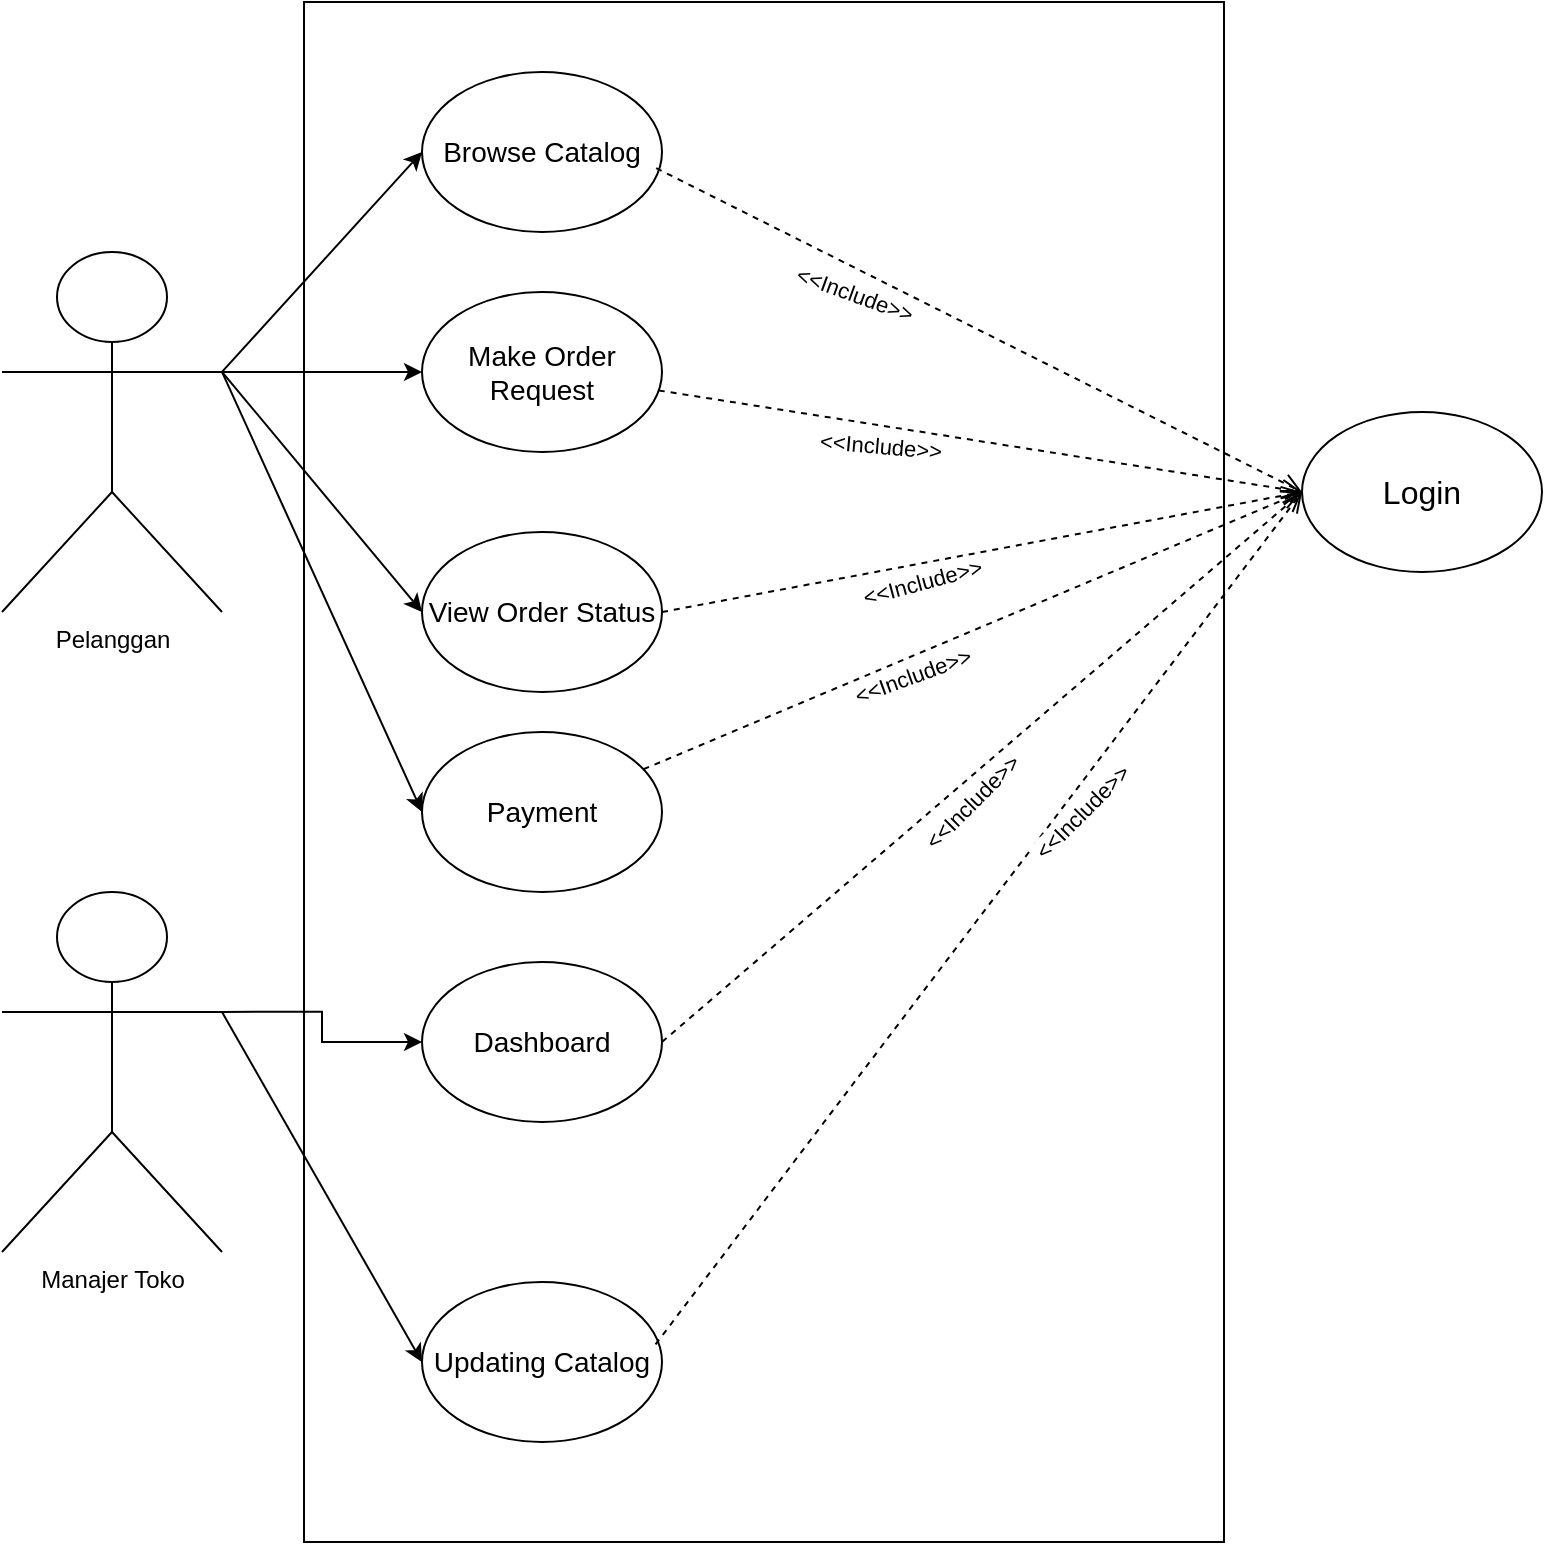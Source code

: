 <mxfile version="24.4.3" type="device">
  <diagram name="Page-1" id="3pw00_N_Ryuk0Ga8qiZI">
    <mxGraphModel dx="1793" dy="835" grid="1" gridSize="10" guides="1" tooltips="1" connect="1" arrows="1" fold="1" page="1" pageScale="1" pageWidth="1169" pageHeight="827" math="0" shadow="0">
      <root>
        <mxCell id="0" />
        <mxCell id="1" parent="0" />
        <mxCell id="RRUcxKm59NHoPgEMislD-31" value="" style="rounded=0;whiteSpace=wrap;html=1;rotation=90;movable=0;resizable=0;rotatable=0;deletable=0;editable=0;locked=1;connectable=0;" vertex="1" parent="1">
          <mxGeometry x="36" y="195" width="770" height="460" as="geometry" />
        </mxCell>
        <mxCell id="RRUcxKm59NHoPgEMislD-32" value="Pelanggan" style="shape=umlActor;verticalLabelPosition=bottom;verticalAlign=top;html=1;outlineConnect=0;movable=1;resizable=1;rotatable=1;deletable=1;editable=1;locked=0;connectable=1;" vertex="1" parent="1">
          <mxGeometry x="40" y="165" width="110" height="180" as="geometry" />
        </mxCell>
        <mxCell id="RRUcxKm59NHoPgEMislD-65" style="edgeStyle=orthogonalEdgeStyle;rounded=0;orthogonalLoop=1;jettySize=auto;html=1;exitX=1;exitY=0.333;exitDx=0;exitDy=0;exitPerimeter=0;" edge="1" parent="1" source="RRUcxKm59NHoPgEMislD-33" target="RRUcxKm59NHoPgEMislD-64">
          <mxGeometry relative="1" as="geometry" />
        </mxCell>
        <mxCell id="RRUcxKm59NHoPgEMislD-33" value="Manajer Toko" style="shape=umlActor;verticalLabelPosition=bottom;verticalAlign=top;html=1;outlineConnect=0;movable=1;resizable=1;rotatable=1;deletable=1;editable=1;locked=0;connectable=1;" vertex="1" parent="1">
          <mxGeometry x="40" y="485" width="110" height="180" as="geometry" />
        </mxCell>
        <mxCell id="RRUcxKm59NHoPgEMislD-34" value="&lt;font style=&quot;font-size: 14px;&quot;&gt;Browse Catalog&lt;/font&gt;" style="ellipse;whiteSpace=wrap;html=1;movable=1;resizable=1;rotatable=1;deletable=1;editable=1;locked=0;connectable=1;" vertex="1" parent="1">
          <mxGeometry x="250" y="75" width="120" height="80" as="geometry" />
        </mxCell>
        <mxCell id="RRUcxKm59NHoPgEMislD-35" value="&lt;span style=&quot;font-size: 14px;&quot;&gt;Make Order Request&lt;/span&gt;" style="ellipse;whiteSpace=wrap;html=1;movable=1;resizable=1;rotatable=1;deletable=1;editable=1;locked=0;connectable=1;" vertex="1" parent="1">
          <mxGeometry x="250" y="185" width="120" height="80" as="geometry" />
        </mxCell>
        <mxCell id="RRUcxKm59NHoPgEMislD-36" value="&lt;font style=&quot;font-size: 14px;&quot;&gt;View Order Status&lt;/font&gt;" style="ellipse;whiteSpace=wrap;html=1;movable=1;resizable=1;rotatable=1;deletable=1;editable=1;locked=0;connectable=1;" vertex="1" parent="1">
          <mxGeometry x="250" y="305" width="120" height="80" as="geometry" />
        </mxCell>
        <mxCell id="RRUcxKm59NHoPgEMislD-37" value="&lt;font size=&quot;3&quot;&gt;Login&lt;/font&gt;" style="ellipse;whiteSpace=wrap;html=1;movable=1;resizable=1;rotatable=1;deletable=1;editable=1;locked=0;connectable=1;" vertex="1" parent="1">
          <mxGeometry x="690" y="245" width="120" height="80" as="geometry" />
        </mxCell>
        <mxCell id="RRUcxKm59NHoPgEMislD-38" value="" style="html=1;verticalAlign=bottom;endArrow=open;dashed=1;endSize=8;curved=0;rounded=0;movable=1;resizable=1;rotatable=1;deletable=1;editable=1;locked=0;connectable=1;entryX=0;entryY=0.5;entryDx=0;entryDy=0;exitX=1;exitY=0.5;exitDx=0;exitDy=0;" edge="1" parent="1" source="RRUcxKm59NHoPgEMislD-36" target="RRUcxKm59NHoPgEMislD-37">
          <mxGeometry relative="1" as="geometry">
            <mxPoint x="430" y="335" as="sourcePoint" />
            <mxPoint x="470" y="425" as="targetPoint" />
          </mxGeometry>
        </mxCell>
        <mxCell id="RRUcxKm59NHoPgEMislD-39" value="&amp;lt;&amp;lt;Include&amp;gt;&amp;gt;" style="edgeLabel;html=1;align=center;verticalAlign=middle;resizable=1;points=[];rotation=-15;movable=1;rotatable=1;deletable=1;editable=1;locked=0;connectable=1;" vertex="1" connectable="0" parent="RRUcxKm59NHoPgEMislD-38">
          <mxGeometry x="-0.102" y="2" relative="1" as="geometry">
            <mxPoint x="-13" y="14" as="offset" />
          </mxGeometry>
        </mxCell>
        <mxCell id="RRUcxKm59NHoPgEMislD-40" value="" style="html=1;verticalAlign=bottom;endArrow=open;dashed=1;endSize=8;curved=0;rounded=0;entryX=0;entryY=0.5;entryDx=0;entryDy=0;movable=1;resizable=1;rotatable=1;deletable=1;editable=1;locked=0;connectable=1;" edge="1" parent="1" source="RRUcxKm59NHoPgEMislD-35" target="RRUcxKm59NHoPgEMislD-37">
          <mxGeometry relative="1" as="geometry">
            <mxPoint x="400" y="326" as="sourcePoint" />
            <mxPoint x="471" y="404" as="targetPoint" />
          </mxGeometry>
        </mxCell>
        <mxCell id="RRUcxKm59NHoPgEMislD-41" value="&amp;lt;&amp;lt;Include&amp;gt;&amp;gt;" style="edgeLabel;html=1;align=center;verticalAlign=middle;resizable=1;points=[];rotation=5;movable=1;rotatable=1;deletable=1;editable=1;locked=0;connectable=1;" vertex="1" connectable="0" parent="RRUcxKm59NHoPgEMislD-40">
          <mxGeometry x="-0.102" y="2" relative="1" as="geometry">
            <mxPoint x="-34" y="7" as="offset" />
          </mxGeometry>
        </mxCell>
        <mxCell id="RRUcxKm59NHoPgEMislD-42" value="" style="html=1;verticalAlign=bottom;endArrow=open;dashed=1;endSize=8;curved=0;rounded=0;exitX=0.976;exitY=0.601;exitDx=0;exitDy=0;exitPerimeter=0;movable=1;resizable=1;rotatable=1;deletable=1;editable=1;locked=0;connectable=1;entryX=0;entryY=0.5;entryDx=0;entryDy=0;" edge="1" parent="1" source="RRUcxKm59NHoPgEMislD-34" target="RRUcxKm59NHoPgEMislD-37">
          <mxGeometry relative="1" as="geometry">
            <mxPoint x="410" y="205" as="sourcePoint" />
            <mxPoint x="500" y="215" as="targetPoint" />
          </mxGeometry>
        </mxCell>
        <mxCell id="RRUcxKm59NHoPgEMislD-44" value="&lt;span style=&quot;font-size: 14px;&quot;&gt;Updating Catalog&lt;/span&gt;" style="ellipse;whiteSpace=wrap;html=1;movable=1;resizable=1;rotatable=1;deletable=1;editable=1;locked=0;connectable=1;" vertex="1" parent="1">
          <mxGeometry x="250" y="680" width="120" height="80" as="geometry" />
        </mxCell>
        <mxCell id="RRUcxKm59NHoPgEMislD-45" value="" style="html=1;verticalAlign=bottom;endArrow=open;dashed=1;endSize=8;curved=0;rounded=0;exitX=0.973;exitY=0.39;exitDx=0;exitDy=0;movable=1;resizable=1;rotatable=1;deletable=1;editable=1;locked=0;connectable=1;entryX=0;entryY=0.5;entryDx=0;entryDy=0;exitPerimeter=0;" edge="1" parent="1" source="RRUcxKm59NHoPgEMislD-44" target="RRUcxKm59NHoPgEMislD-37">
          <mxGeometry relative="1" as="geometry">
            <mxPoint x="580" y="225" as="sourcePoint" />
            <mxPoint x="464" y="505" as="targetPoint" />
          </mxGeometry>
        </mxCell>
        <mxCell id="RRUcxKm59NHoPgEMislD-46" value="&amp;lt;&amp;lt;Include&amp;gt;&amp;gt;" style="edgeLabel;html=1;align=center;verticalAlign=middle;resizable=1;points=[];rotation=-45;movable=1;rotatable=1;deletable=1;editable=1;locked=0;connectable=1;" vertex="1" connectable="0" parent="1">
          <mxGeometry x="575" y="445" width="10" as="geometry" />
        </mxCell>
        <mxCell id="RRUcxKm59NHoPgEMislD-47" value="&amp;lt;&amp;lt;Include&amp;gt;&amp;gt;" style="edgeLabel;html=1;align=center;verticalAlign=middle;resizable=1;points=[];rotation=20;movable=1;rotatable=1;deletable=1;editable=1;locked=0;connectable=1;" vertex="1" connectable="0" parent="1">
          <mxGeometry x="465.995" y="186.003" as="geometry" />
        </mxCell>
        <mxCell id="RRUcxKm59NHoPgEMislD-49" value="" style="endArrow=classic;html=1;rounded=0;entryX=0;entryY=0.5;entryDx=0;entryDy=0;" edge="1" parent="1" target="RRUcxKm59NHoPgEMislD-44">
          <mxGeometry width="50" height="50" relative="1" as="geometry">
            <mxPoint x="150" y="545" as="sourcePoint" />
            <mxPoint x="360" y="485" as="targetPoint" />
          </mxGeometry>
        </mxCell>
        <mxCell id="RRUcxKm59NHoPgEMislD-50" value="" style="endArrow=classic;html=1;rounded=0;exitX=1;exitY=0.333;exitDx=0;exitDy=0;exitPerimeter=0;entryX=0;entryY=0.5;entryDx=0;entryDy=0;" edge="1" parent="1" source="RRUcxKm59NHoPgEMislD-32" target="RRUcxKm59NHoPgEMislD-36">
          <mxGeometry width="50" height="50" relative="1" as="geometry">
            <mxPoint x="310" y="365" as="sourcePoint" />
            <mxPoint x="360" y="315" as="targetPoint" />
          </mxGeometry>
        </mxCell>
        <mxCell id="RRUcxKm59NHoPgEMislD-51" value="" style="endArrow=classic;html=1;rounded=0;exitX=1;exitY=0.333;exitDx=0;exitDy=0;exitPerimeter=0;entryX=0;entryY=0.5;entryDx=0;entryDy=0;" edge="1" parent="1" source="RRUcxKm59NHoPgEMislD-32" target="RRUcxKm59NHoPgEMislD-35">
          <mxGeometry width="50" height="50" relative="1" as="geometry">
            <mxPoint x="310" y="365" as="sourcePoint" />
            <mxPoint x="360" y="315" as="targetPoint" />
          </mxGeometry>
        </mxCell>
        <mxCell id="RRUcxKm59NHoPgEMislD-52" value="" style="endArrow=classic;html=1;rounded=0;exitX=1;exitY=0.333;exitDx=0;exitDy=0;exitPerimeter=0;entryX=0;entryY=0.5;entryDx=0;entryDy=0;" edge="1" parent="1" source="RRUcxKm59NHoPgEMislD-32" target="RRUcxKm59NHoPgEMislD-34">
          <mxGeometry width="50" height="50" relative="1" as="geometry">
            <mxPoint x="310" y="365" as="sourcePoint" />
            <mxPoint x="360" y="315" as="targetPoint" />
          </mxGeometry>
        </mxCell>
        <mxCell id="RRUcxKm59NHoPgEMislD-53" value="&lt;font style=&quot;font-size: 14px;&quot;&gt;Payment&lt;/font&gt;" style="ellipse;whiteSpace=wrap;html=1;movable=1;resizable=1;rotatable=1;deletable=1;editable=1;locked=0;connectable=1;" vertex="1" parent="1">
          <mxGeometry x="250" y="405" width="120" height="80" as="geometry" />
        </mxCell>
        <mxCell id="RRUcxKm59NHoPgEMislD-54" value="" style="endArrow=classic;html=1;rounded=0;exitX=1;exitY=0.333;exitDx=0;exitDy=0;exitPerimeter=0;entryX=0;entryY=0.5;entryDx=0;entryDy=0;" edge="1" parent="1" source="RRUcxKm59NHoPgEMislD-32" target="RRUcxKm59NHoPgEMislD-53">
          <mxGeometry width="50" height="50" relative="1" as="geometry">
            <mxPoint x="340" y="425" as="sourcePoint" />
            <mxPoint x="390" y="375" as="targetPoint" />
          </mxGeometry>
        </mxCell>
        <mxCell id="RRUcxKm59NHoPgEMislD-55" value="" style="html=1;verticalAlign=bottom;endArrow=open;dashed=1;endSize=8;curved=0;rounded=0;movable=1;resizable=1;rotatable=1;deletable=1;editable=1;locked=0;connectable=1;entryX=0;entryY=0.5;entryDx=0;entryDy=0;" edge="1" parent="1" source="RRUcxKm59NHoPgEMislD-53" target="RRUcxKm59NHoPgEMislD-37">
          <mxGeometry relative="1" as="geometry">
            <mxPoint x="400" y="425" as="sourcePoint" />
            <mxPoint x="690" y="335" as="targetPoint" />
          </mxGeometry>
        </mxCell>
        <mxCell id="RRUcxKm59NHoPgEMislD-56" value="&amp;lt;&amp;lt;Include&amp;gt;&amp;gt;" style="edgeLabel;html=1;align=center;verticalAlign=middle;resizable=1;points=[];rotation=-20;movable=1;rotatable=1;deletable=1;editable=1;locked=0;connectable=1;" vertex="1" connectable="0" parent="RRUcxKm59NHoPgEMislD-55">
          <mxGeometry x="-0.102" y="2" relative="1" as="geometry">
            <mxPoint x="-13" y="17" as="offset" />
          </mxGeometry>
        </mxCell>
        <mxCell id="RRUcxKm59NHoPgEMislD-64" value="&lt;span style=&quot;font-size: 14px;&quot;&gt;Dashboard&lt;/span&gt;" style="ellipse;whiteSpace=wrap;html=1;movable=1;resizable=1;rotatable=1;deletable=1;editable=1;locked=0;connectable=1;" vertex="1" parent="1">
          <mxGeometry x="250" y="520" width="120" height="80" as="geometry" />
        </mxCell>
        <mxCell id="RRUcxKm59NHoPgEMislD-67" value="" style="html=1;verticalAlign=bottom;endArrow=open;dashed=1;endSize=8;curved=0;rounded=0;exitX=1;exitY=0.5;exitDx=0;exitDy=0;movable=1;resizable=1;rotatable=1;deletable=1;editable=1;locked=0;connectable=1;entryX=0;entryY=0.5;entryDx=0;entryDy=0;" edge="1" parent="1" source="RRUcxKm59NHoPgEMislD-64" target="RRUcxKm59NHoPgEMislD-37">
          <mxGeometry relative="1" as="geometry">
            <mxPoint x="377" y="681" as="sourcePoint" />
            <mxPoint x="700" y="295" as="targetPoint" />
          </mxGeometry>
        </mxCell>
        <mxCell id="RRUcxKm59NHoPgEMislD-68" value="&amp;lt;&amp;lt;Include&amp;gt;&amp;gt;" style="edgeLabel;html=1;align=center;verticalAlign=middle;resizable=1;points=[];rotation=-45;movable=1;rotatable=1;deletable=1;editable=1;locked=0;connectable=1;" vertex="1" connectable="0" parent="1">
          <mxGeometry x="520" y="440" width="10" as="geometry" />
        </mxCell>
      </root>
    </mxGraphModel>
  </diagram>
</mxfile>
